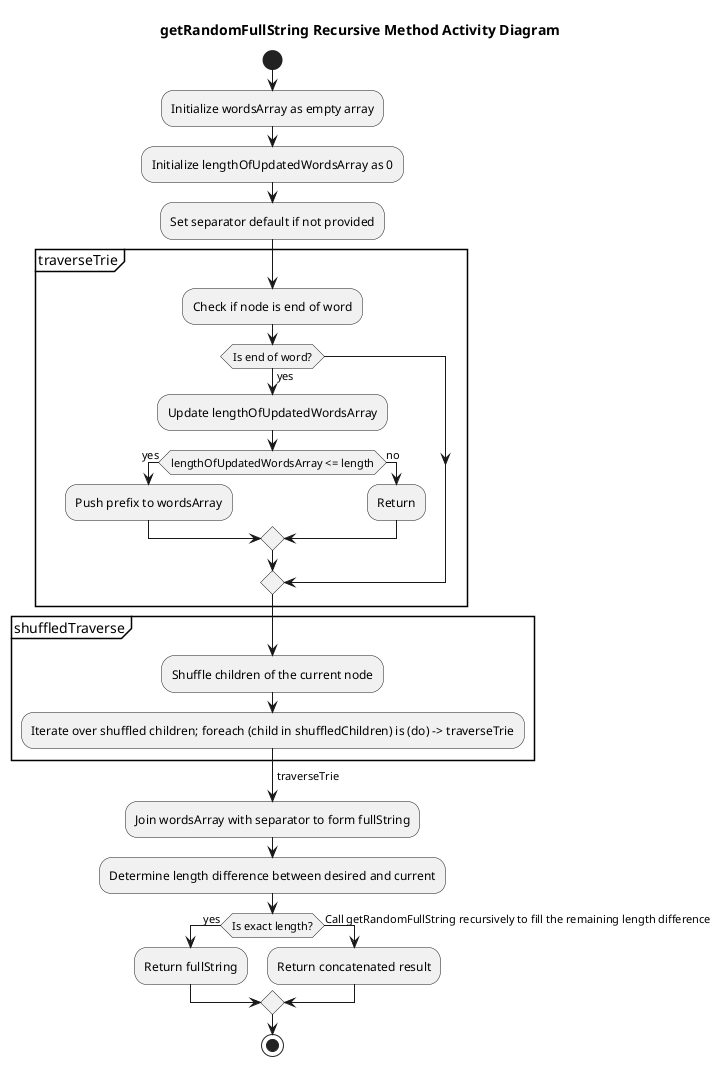 @startuml
title getRandomFullString Recursive Method Activity Diagram

start

:Initialize wordsArray as empty array;
:Initialize lengthOfUpdatedWordsArray as 0;
:Set separator default if not provided;

partition traverseTrie {
  :Check if node is end of word;
  if (Is end of word?) then (yes)
    :Update lengthOfUpdatedWordsArray;
    if (lengthOfUpdatedWordsArray <= length) then (yes)
      :Push prefix to wordsArray;
    else (no)
      :Return;
    endif
  endif
}

partition shuffledTraverse {
  :Shuffle children of the current node;
  :Iterate over shuffled children; foreach (child in shuffledChildren) is (do) -> traverseTrie;
}

-> traverseTrie;
:Join wordsArray with separator to form fullString;
:Determine length difference between desired and current;

if (Is exact length?) then (yes)
  :Return fullString;
else (no)
  -> Call getRandomFullString recursively to fill the remaining length difference;
  :Return concatenated result;
endif

stop
@enduml